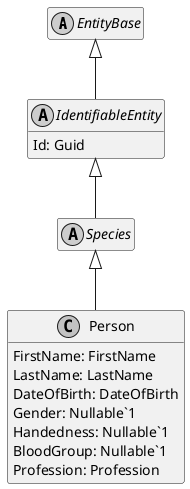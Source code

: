 ﻿@startuml
skinparam monochrome true
hide empty members

abstract class EntityBase {
}

EntityBase <|-- IdentifiableEntity

abstract class IdentifiableEntity {
    Id: Guid
}

IdentifiableEntity <|-- Species

abstract class Species {
}

Species <|-- Person

class Person {
    FirstName: FirstName
    LastName: LastName
    DateOfBirth: DateOfBirth
    Gender: Nullable`1
    Handedness: Nullable`1
    BloodGroup: Nullable`1
    Profession: Profession
}

@enduml
